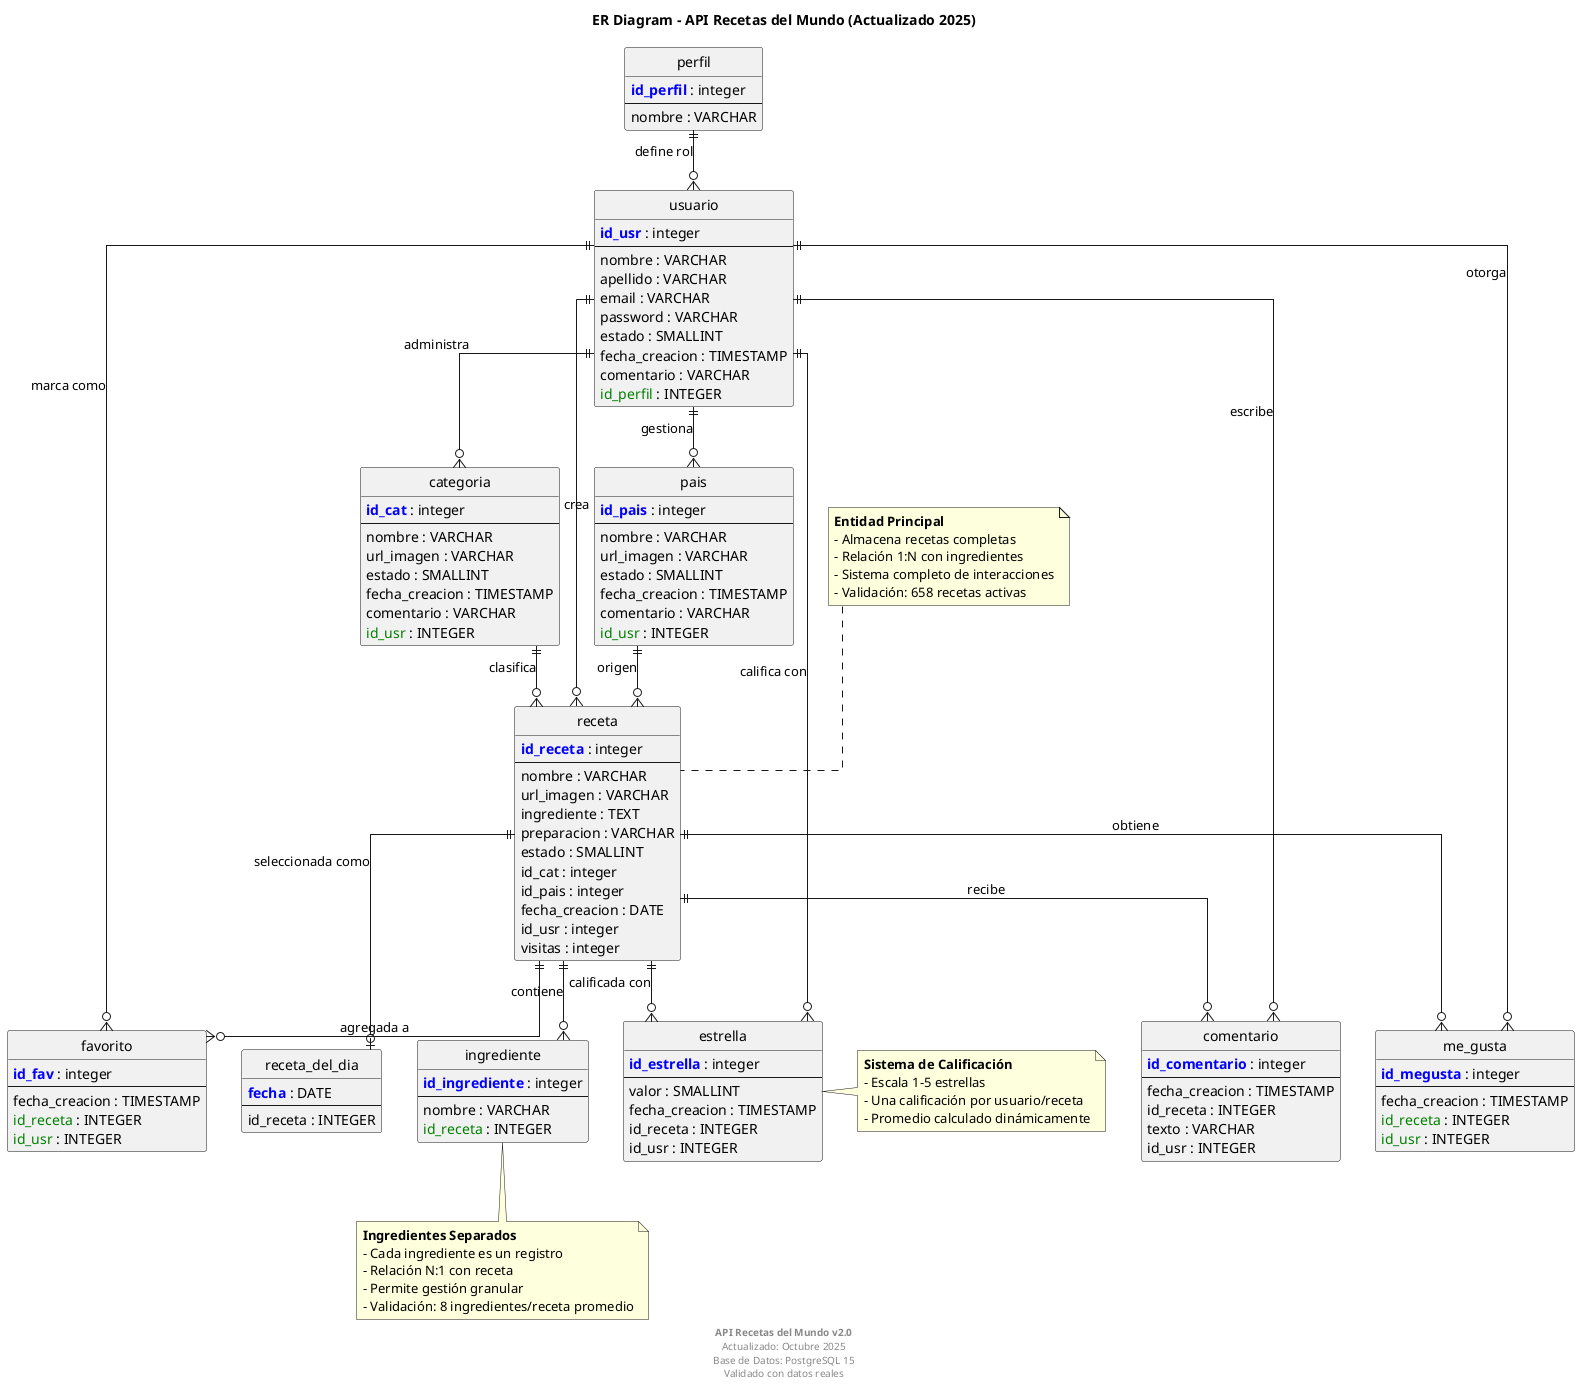 @startuml
title ER Diagram - API Recetas del Mundo (Actualizado 2025)
!define primary_key(x) <b><color:blue>x</color></b>
!define foreign_key(x) <color:green>x</color>
!define unique(x) <color:orange>x</color>

hide circle
skinparam linetype ortho
skinparam backgroundColor #FFFFFF
skinparam entity {
  BackgroundColor #E8F4FD
  BorderColor #2E86AB
  FontSize 11
}

entity "perfil" as perfil {
  primary_key(id_perfil) : integer
  --
  nombre : VARCHAR
}

entity "usuario" as usuario {
  primary_key(id_usr) : integer
  --
  nombre : VARCHAR
  apellido : VARCHAR
  email : VARCHAR
  password : VARCHAR
  estado : SMALLINT
  fecha_creacion : TIMESTAMP
  comentario : VARCHAR
  foreign_key(id_perfil) : INTEGER
}

entity "categoria" as categoria {
  primary_key(id_cat) : integer
  --
  nombre : VARCHAR
  url_imagen : VARCHAR
  estado : SMALLINT
  fecha_creacion : TIMESTAMP
  comentario : VARCHAR
  foreign_key(id_usr) : INTEGER
}

entity "pais" as pais {
  primary_key(id_pais) : integer
  --
  nombre : VARCHAR
  url_imagen : VARCHAR
  estado : SMALLINT
  fecha_creacion : TIMESTAMP
  comentario : VARCHAR
  foreign_key(id_usr) : INTEGER
}

entity "receta" as receta {
  primary_key(id_receta) : integer
  --
  nombre : VARCHAR
  url_imagen : VARCHAR
  ingrediente : TEXT
  preparacion : VARCHAR
  estado : SMALLINT
  id_cat : integer
  id_pais : integer
  fecha_creacion : DATE
  id_usr : integer
  visitas : integer
}

entity "ingrediente" as ingrediente {
  primary_key(id_ingrediente) : integer
  --
  nombre : VARCHAR
  foreign_key(id_receta) : INTEGER
}

entity "comentario" as comentario {
  primary_key(id_comentario) : integer
  --
  fecha_creacion : TIMESTAMP
  id_receta : INTEGER
  texto : VARCHAR
  id_usr : INTEGER
}

entity "me_gusta" as me_gusta {
  primary_key(id_megusta) : integer
  --
  fecha_creacion : TIMESTAMP
  foreign_key(id_receta) : INTEGER
  foreign_key(id_usr) : INTEGER
}

entity "favorito" as favorito {
  primary_key(id_fav) : integer
  --
  fecha_creacion : TIMESTAMP
  foreign_key(id_receta) : INTEGER
  foreign_key(id_usr) : INTEGER
}

entity "estrella" as estrella {
  primary_key(id_estrella) : integer
  --
  valor : SMALLINT
  fecha_creacion : TIMESTAMP
  id_receta : INTEGER
  id_usr : INTEGER
}

entity "receta_del_dia" as receta_del_dia {
  primary_key(fecha) : DATE
  --
  id_receta : INTEGER
}

' === RELACIONES ===
perfil ||--o{ usuario : "define rol"
usuario ||--o{ categoria : "administra"
usuario ||--o{ pais : "gestiona" 
usuario ||--o{ receta : "crea"

categoria ||--o{ receta : "clasifica"
pais ||--o{ receta : "origen"

receta ||--o{ ingrediente : "contiene"
receta ||--o{ comentario : "recibe"
receta ||--o{ me_gusta : "obtiene"
receta ||--o{ favorito : "agregada a"
receta ||--o{ estrella : "calificada con"
receta ||--o| receta_del_dia : "seleccionada como"

usuario ||--o{ comentario : "escribe"
usuario ||--o{ me_gusta : "otorga"
usuario ||--o{ favorito : "marca como"
usuario ||--o{ estrella : "califica con"

note top of receta
  **Entidad Principal**
  - Almacena recetas completas
  - Relación 1:N con ingredientes
  - Sistema completo de interacciones
  - Validación: 658 recetas activas
end note

note bottom of ingrediente
  **Ingredientes Separados**
  - Cada ingrediente es un registro
  - Relación N:1 con receta
  - Permite gestión granular
  - Validación: 8 ingredientes/receta promedio
end note

note right of estrella
  **Sistema de Calificación**
  - Escala 1-5 estrellas
  - Una calificación por usuario/receta
  - Promedio calculado dinámicamente
end note

footer
  **API Recetas del Mundo v2.0**
  Actualizado: Octubre 2025
  Base de Datos: PostgreSQL 15
  Validado con datos reales
end footer

@enduml